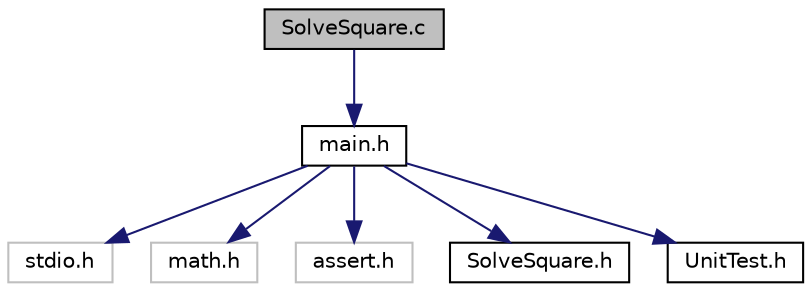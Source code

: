 digraph "SolveSquare.c"
{
 // LATEX_PDF_SIZE
  edge [fontname="Helvetica",fontsize="10",labelfontname="Helvetica",labelfontsize="10"];
  node [fontname="Helvetica",fontsize="10",shape=record];
  Node1 [label="SolveSquare.c",height=0.2,width=0.4,color="black", fillcolor="grey75", style="filled", fontcolor="black",tooltip="This file contains all necessary functions to solve the square eqution"];
  Node1 -> Node2 [color="midnightblue",fontsize="10",style="solid",fontname="Helvetica"];
  Node2 [label="main.h",height=0.2,width=0.4,color="black", fillcolor="white", style="filled",URL="$main_8h.html",tooltip="This file unique all libraries in one main.h"];
  Node2 -> Node3 [color="midnightblue",fontsize="10",style="solid",fontname="Helvetica"];
  Node3 [label="stdio.h",height=0.2,width=0.4,color="grey75", fillcolor="white", style="filled",tooltip=" "];
  Node2 -> Node4 [color="midnightblue",fontsize="10",style="solid",fontname="Helvetica"];
  Node4 [label="math.h",height=0.2,width=0.4,color="grey75", fillcolor="white", style="filled",tooltip=" "];
  Node2 -> Node5 [color="midnightblue",fontsize="10",style="solid",fontname="Helvetica"];
  Node5 [label="assert.h",height=0.2,width=0.4,color="grey75", fillcolor="white", style="filled",tooltip=" "];
  Node2 -> Node6 [color="midnightblue",fontsize="10",style="solid",fontname="Helvetica"];
  Node6 [label="SolveSquare.h",height=0.2,width=0.4,color="black", fillcolor="white", style="filled",URL="$_solve_square_8h.html",tooltip="This library contains all necessary functions for this program"];
  Node2 -> Node7 [color="midnightblue",fontsize="10",style="solid",fontname="Helvetica"];
  Node7 [label="UnitTest.h",height=0.2,width=0.4,color="black", fillcolor="white", style="filled",URL="$_unit_test_8h.html",tooltip="This UnitTest-library allows to DEBUG program on UnitTests"];
}
